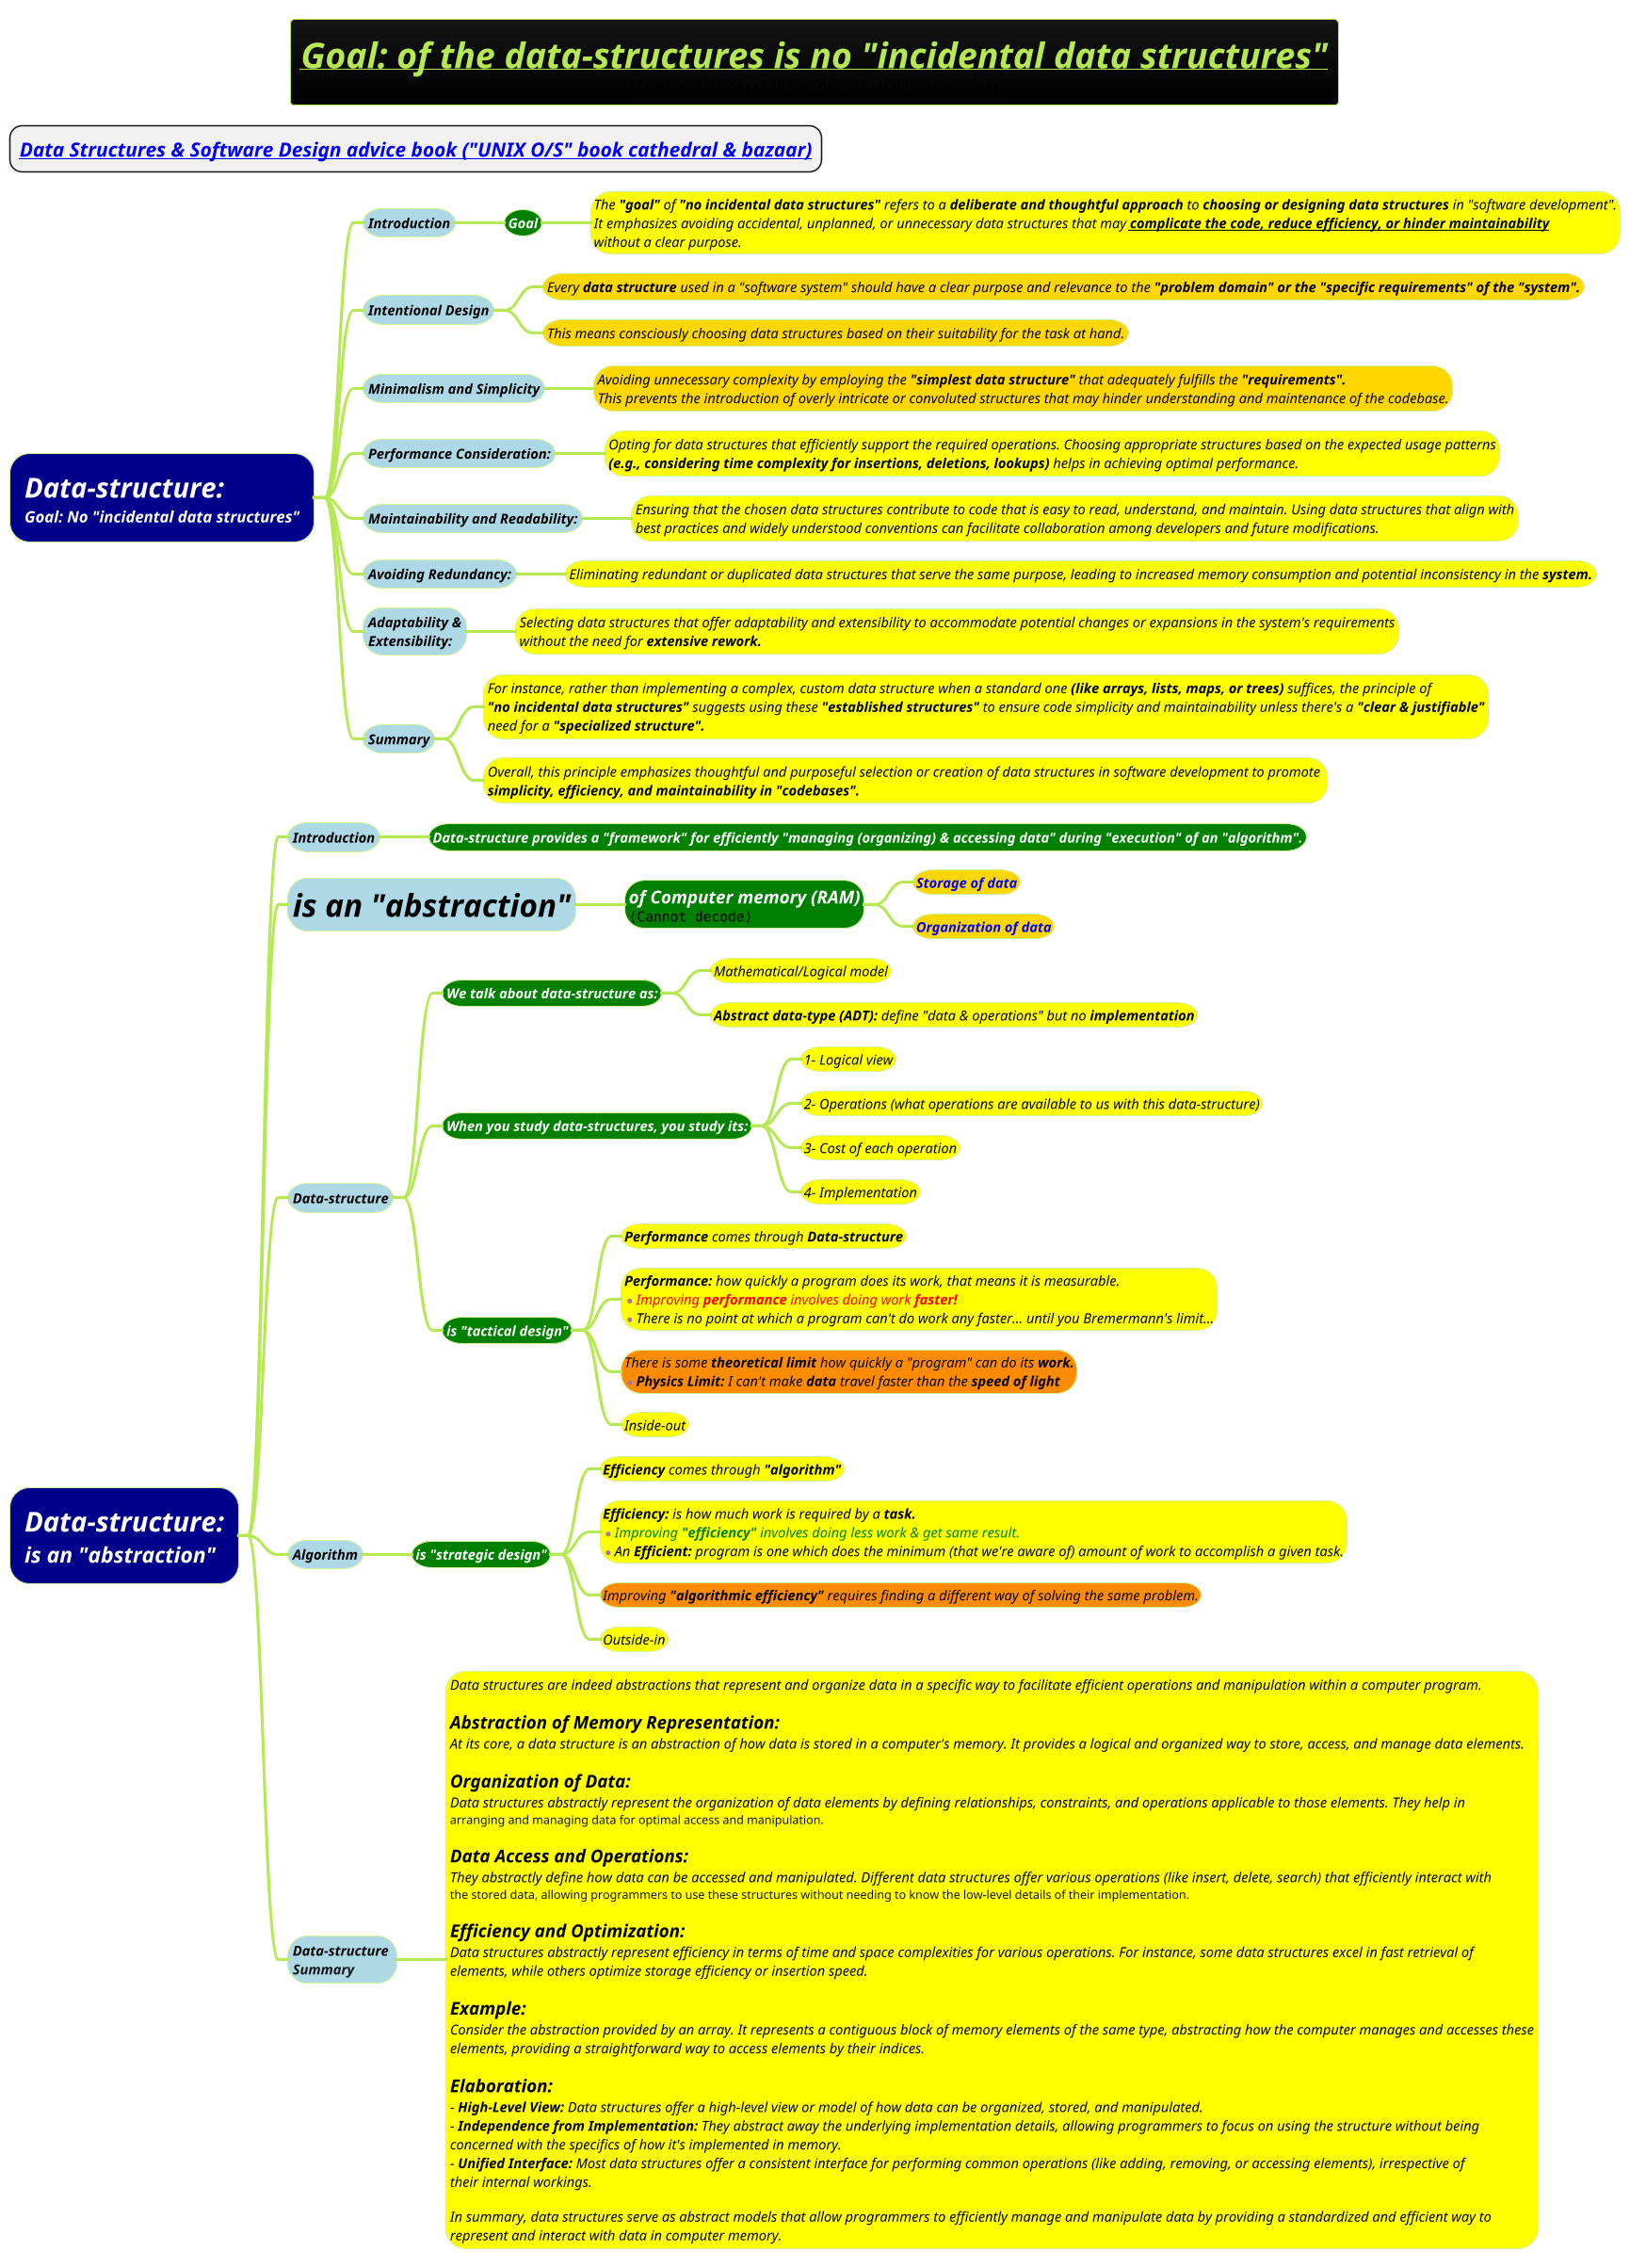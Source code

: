 @startmindmap
title =<i><b><u>Goal: of the data-structures is no "incidental data structures"\n<img:images/img_36.png><img:images/img_38.png><img:images/img_37.png>
* ==<i><b>[[docs/books/1-books-backlog/data-structure-and-algorithm/data-structures-and-software-design-advice.puml Data Structures & Software Design advice book ("UNIX O/S" book cathedral & bazaar)]]
!theme hacker
*[#darkblue] =<i><color #white>Data-structure:\n<i><color #white>Goal: No "incidental data structures"
**[#lightblue] <i><color #black><size:14>Introduction
***[#green] <b><i><color #white><size:14>Goal
****[#yellow]:<i><color #black><size:14>The **"goal"** of **"no incidental data structures"** refers to a **deliberate and thoughtful approach** to **choosing or designing data structures** in "software development".
<i><color #black><size:14>It emphasizes avoiding accidental, unplanned, or unnecessary data structures that may <b><u>complicate the code, reduce efficiency, or hinder maintainability
<i><color #black><size:14>without a clear purpose.;
**[#lightblue] <i><color #black><size:14>Intentional Design
***[#gold] <i><color #black><size:14>Every **data structure** used in a "software system" should have a clear purpose and relevance to the **"problem domain" or the "specific requirements" of the "system".**
***[#gold] <i><color #black><size:14>This means consciously choosing data structures based on their suitability for the task at hand.
**[#lightblue] <i><color #black><size:14>Minimalism and Simplicity
***[#gold]:<i><color #black><size:14>Avoiding unnecessary complexity by employing the **"simplest data structure"** that adequately fulfills the <b>"requirements".
<i><color #black><size:14>This prevents the introduction of overly intricate or convoluted structures that may hinder understanding and maintenance of the codebase.;
**[#lightblue] <i><color #black><size:14>Performance Consideration:
***[#yellow]:<i><color #black><size:14>Opting for data structures that efficiently support the required operations. Choosing appropriate structures based on the expected usage patterns
<i><color #black><size:14>**(e.g., considering time complexity for insertions, deletions, lookups)** helps in achieving optimal performance.;
**[#lightblue] <i><color #black><size:14>Maintainability and Readability:
***[#yellow]:<i><color #black><size:14>Ensuring that the chosen data structures contribute to code that is easy to read, understand, and maintain. Using data structures that align with
<i><color #black><size:14>best practices and widely understood conventions can facilitate collaboration among developers and future modifications.;
**[#lightblue] <i><color #black><size:14>Avoiding Redundancy:
***[#yellow] <i><color #black><size:14>Eliminating redundant or duplicated data structures that serve the same purpose, leading to increased memory consumption and potential inconsistency in the <b>system.
**[#lightblue] <i><color #black><size:14>Adaptability &\n<i><color #black><size:14>Extensibility:
***[#yellow] <i><color #black><size:14>Selecting data structures that offer adaptability and extensibility to accommodate potential changes or expansions in the system's requirements\n<i><color #black><size:14>without the need for <b>extensive rework.

**[#lightblue] <i><color #black><size:14>Summary
***[#yellow] <i><color #black><size:14>For instance, rather than implementing a complex, custom data structure when a standard one **(like arrays, lists, maps, or trees)** suffices, the principle of \n<i><color #black><size:14>**"no incidental data structures"** suggests using these **"established structures"** to ensure code simplicity and maintainability unless there's a <b>"clear & justifiable"\n<i><color #black><size:14>need for a <b>"specialized structure".
***[#yellow] <i><color #black><size:14>Overall, this principle emphasizes thoughtful and purposeful selection or creation of data structures in software development to promote \n<i><color #black><size:14><b>simplicity, efficiency, and maintainability in "codebases".

*[#darkblue] =<i><color #white>Data-structure:\n==<i><color #white>is an "abstraction"
**[#lightblue] <i><color #black><size:14>Introduction
***[#green] <b><i><color #white><size:14>Data-structure provides a "framework" for efficiently "managing (organizing) & accessing data" during "execution" of an "algorithm".
**[#lightblue] <i><color #black><size:32>is an "abstraction"
***[#green] <b><i><color #white><size:18>of Computer memory (RAM)\n<img:images/img_39.png>
****[#gold] <b><i><color #blue><size:14>Storage of data
****[#gold] <b><i><color #blue><size:14>Organization of data
**[#lightblue] <i><color #black><size:14>Data-structure
***[#green] <b><i><color #white><size:14>We talk about data-structure as:
****[#yellow] <i><color #black><size:14>Mathematical/Logical model
****[#yellow] <i><color #black><size:14>**Abstract data-type (ADT):** define "data & operations" but no <b>implementation
***[#green] <b><i><color #white><size:14>When you study data-structures, you study its:
****[#yellow] <i><color #black><size:14>1- Logical view
****[#yellow] <i><color #black><size:14>2- Operations (what operations are available to us with this data-structure)
****[#yellow] <i><color #black><size:14>3- Cost of each operation
****[#yellow] <i><color #black><size:14>4- Implementation
***[#green] <b><i><color #white><size:14>is "tactical design"
****[#yellow] <i><color #black><size:14>**Performance** comes through <b>Data-structure
****[#yellow]:<i><color #black><size:14>**Performance:** how quickly a program does its work, that means it is measurable.
*<i><color #red><size:14>Improving **performance** involves doing work <b>faster!
*<i><color #black><size:14>There is no point at which a program can't do work any faster... until you Bremermann's limit...;
****[#darkorange] <i><color #black><size:14>There is some **theoretical limit** how quickly a "program" can do its <b>work.\n*<i><color #black><size:14>**Physics Limit:** I can't make **data** travel faster than the <b>speed of light
****[#yellow] <i><color #black><size:14>Inside-out
**[#lightblue] <i><color #black><size:14>Algorithm
***[#green] <b><i><color #white><size:14>is "strategic design"
****[#yellow] <i><color #black><size:14>**Efficiency** comes through <b>"algorithm"
****[#yellow]:<i><color #black><size:14>**Efficiency:** is how much work is required by a <b>task.
*<i><color #green><size:14>Improving **"efficiency"** involves doing less work & get same result.
*<i><color #black><size:14>An **Efficient:** program is one which does the minimum (that we're aware of) amount of work to accomplish a given task.;
****[#darkorange] <i><color #black><size:14>Improving **"algorithmic efficiency"** requires finding a different way of solving the same problem.
****[#yellow] <i><color #black><size:14>Outside-in
**[#lightblue] <i><color #black><size:14>Data-structure \n<i>Summary
***[#yellow]:<i><color #black><size:14>Data structures are indeed abstractions that represent and organize data in a specific way to facilitate efficient operations and manipulation within a computer program.

<i><color #black><size:18><b>Abstraction of Memory Representation:
<i><color #black><size:14>At its core, a data structure is an abstraction of how data is stored in a computer's memory. It provides a logical and organized way to store, access, and manage data elements.
<i><color #black><size:14>
<i><color #black><size:18><b>Organization of Data:
<i><color #black><size:14>Data structures abstractly represent the organization of data elements by defining relationships, constraints, and operations applicable to those elements. They help in
arranging and managing data for optimal access and manipulation.
<i><color #black><size:14>
<i><color #black><size:18><b>Data Access and Operations:
<i><color #black><size:14>They abstractly define how data can be accessed and manipulated. Different data structures offer various operations (like insert, delete, search) that efficiently interact with
the stored data, allowing programmers to use these structures without needing to know the low-level details of their implementation.

<i><color #black><size:18><b>Efficiency and Optimization:
<i><color #black><size:14>Data structures abstractly represent efficiency in terms of time and space complexities for various operations. For instance, some data structures excel in fast retrieval of
<i><color #black><size:14>elements, while others optimize storage efficiency or insertion speed.

<i><color #black><size:18><b>Example:
<i><color #black><size:14>Consider the abstraction provided by an array. It represents a contiguous block of memory elements of the same type, abstracting how the computer manages and accesses these
<i><color #black><size:14>elements, providing a straightforward way to access elements by their indices.
<i><color #black><size:14>
<i><color #black><size:18><b>Elaboration:
<i><color #black><size:14>- **High-Level View:** Data structures offer a high-level view or model of how data can be organized, stored, and manipulated.
<i><color #black><size:14>- **Independence from Implementation:** They abstract away the underlying implementation details, allowing programmers to focus on using the structure without being
<i><color #black><size:14>concerned with the specifics of how it's implemented in memory.
<i><color #black><size:14>- **Unified Interface:** Most data structures offer a consistent interface for performing common operations (like adding, removing, or accessing elements), irrespective of
<i><color #black><size:14>their internal workings.
<i><color #black><size:14>
<i><color #black><size:14>In summary, data structures serve as abstract models that allow programmers to efficiently manage and manipulate data by providing a standardized and efficient way to
<i><color #black><size:14>represent and interact with data in computer memory.;
@endmindmap
